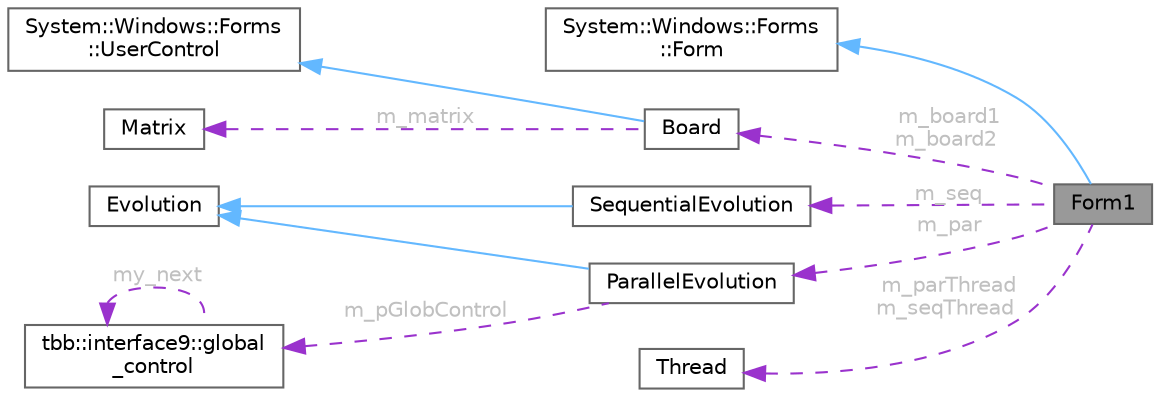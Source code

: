 digraph "Form1"
{
 // LATEX_PDF_SIZE
  bgcolor="transparent";
  edge [fontname=Helvetica,fontsize=10,labelfontname=Helvetica,labelfontsize=10];
  node [fontname=Helvetica,fontsize=10,shape=box,height=0.2,width=0.4];
  rankdir="LR";
  Node1 [id="Node000001",label="Form1",height=0.2,width=0.4,color="gray40", fillcolor="grey60", style="filled", fontcolor="black",tooltip=" "];
  Node2 -> Node1 [id="edge1_Node000001_Node000002",dir="back",color="steelblue1",style="solid",tooltip=" "];
  Node2 [id="Node000002",label="System::Windows::Forms\l::Form",height=0.2,width=0.4,color="gray40", fillcolor="white", style="filled",tooltip=" "];
  Node3 -> Node1 [id="edge2_Node000001_Node000003",dir="back",color="darkorchid3",style="dashed",tooltip=" ",label=" m_board1\nm_board2",fontcolor="grey" ];
  Node3 [id="Node000003",label="Board",height=0.2,width=0.4,color="gray40", fillcolor="white", style="filled",URL="$class_board.html",tooltip=" "];
  Node4 -> Node3 [id="edge3_Node000003_Node000004",dir="back",color="steelblue1",style="solid",tooltip=" "];
  Node4 [id="Node000004",label="System::Windows::Forms\l::UserControl",height=0.2,width=0.4,color="gray40", fillcolor="white", style="filled",tooltip=" "];
  Node5 -> Node3 [id="edge4_Node000003_Node000005",dir="back",color="darkorchid3",style="dashed",tooltip=" ",label=" m_matrix",fontcolor="grey" ];
  Node5 [id="Node000005",label="Matrix",height=0.2,width=0.4,color="gray40", fillcolor="white", style="filled",URL="$class_matrix.html",tooltip=" "];
  Node6 -> Node1 [id="edge5_Node000001_Node000006",dir="back",color="darkorchid3",style="dashed",tooltip=" ",label=" m_seq",fontcolor="grey" ];
  Node6 [id="Node000006",label="SequentialEvolution",height=0.2,width=0.4,color="gray40", fillcolor="white", style="filled",URL="$class_sequential_evolution.html",tooltip=" "];
  Node7 -> Node6 [id="edge6_Node000006_Node000007",dir="back",color="steelblue1",style="solid",tooltip=" "];
  Node7 [id="Node000007",label="Evolution",height=0.2,width=0.4,color="gray40", fillcolor="white", style="filled",tooltip=" "];
  Node8 -> Node1 [id="edge7_Node000001_Node000008",dir="back",color="darkorchid3",style="dashed",tooltip=" ",label=" m_par",fontcolor="grey" ];
  Node8 [id="Node000008",label="ParallelEvolution",height=0.2,width=0.4,color="gray40", fillcolor="white", style="filled",URL="$class_parallel_evolution.html",tooltip=" "];
  Node7 -> Node8 [id="edge8_Node000008_Node000007",dir="back",color="steelblue1",style="solid",tooltip=" "];
  Node9 -> Node8 [id="edge9_Node000008_Node000009",dir="back",color="darkorchid3",style="dashed",tooltip=" ",label=" m_pGlobControl",fontcolor="grey" ];
  Node9 [id="Node000009",label="tbb::interface9::global\l_control",height=0.2,width=0.4,color="gray40", fillcolor="white", style="filled",URL="$classtbb_1_1interface9_1_1global__control.html",tooltip=" "];
  Node9 -> Node9 [id="edge10_Node000009_Node000009",dir="back",color="darkorchid3",style="dashed",tooltip=" ",label=" my_next",fontcolor="grey" ];
  Node10 -> Node1 [id="edge11_Node000001_Node000010",dir="back",color="darkorchid3",style="dashed",tooltip=" ",label=" m_parThread\nm_seqThread",fontcolor="grey" ];
  Node10 [id="Node000010",label="Thread",height=0.2,width=0.4,color="gray40", fillcolor="white", style="filled",URL="$struct_thread.html",tooltip=" "];
}
